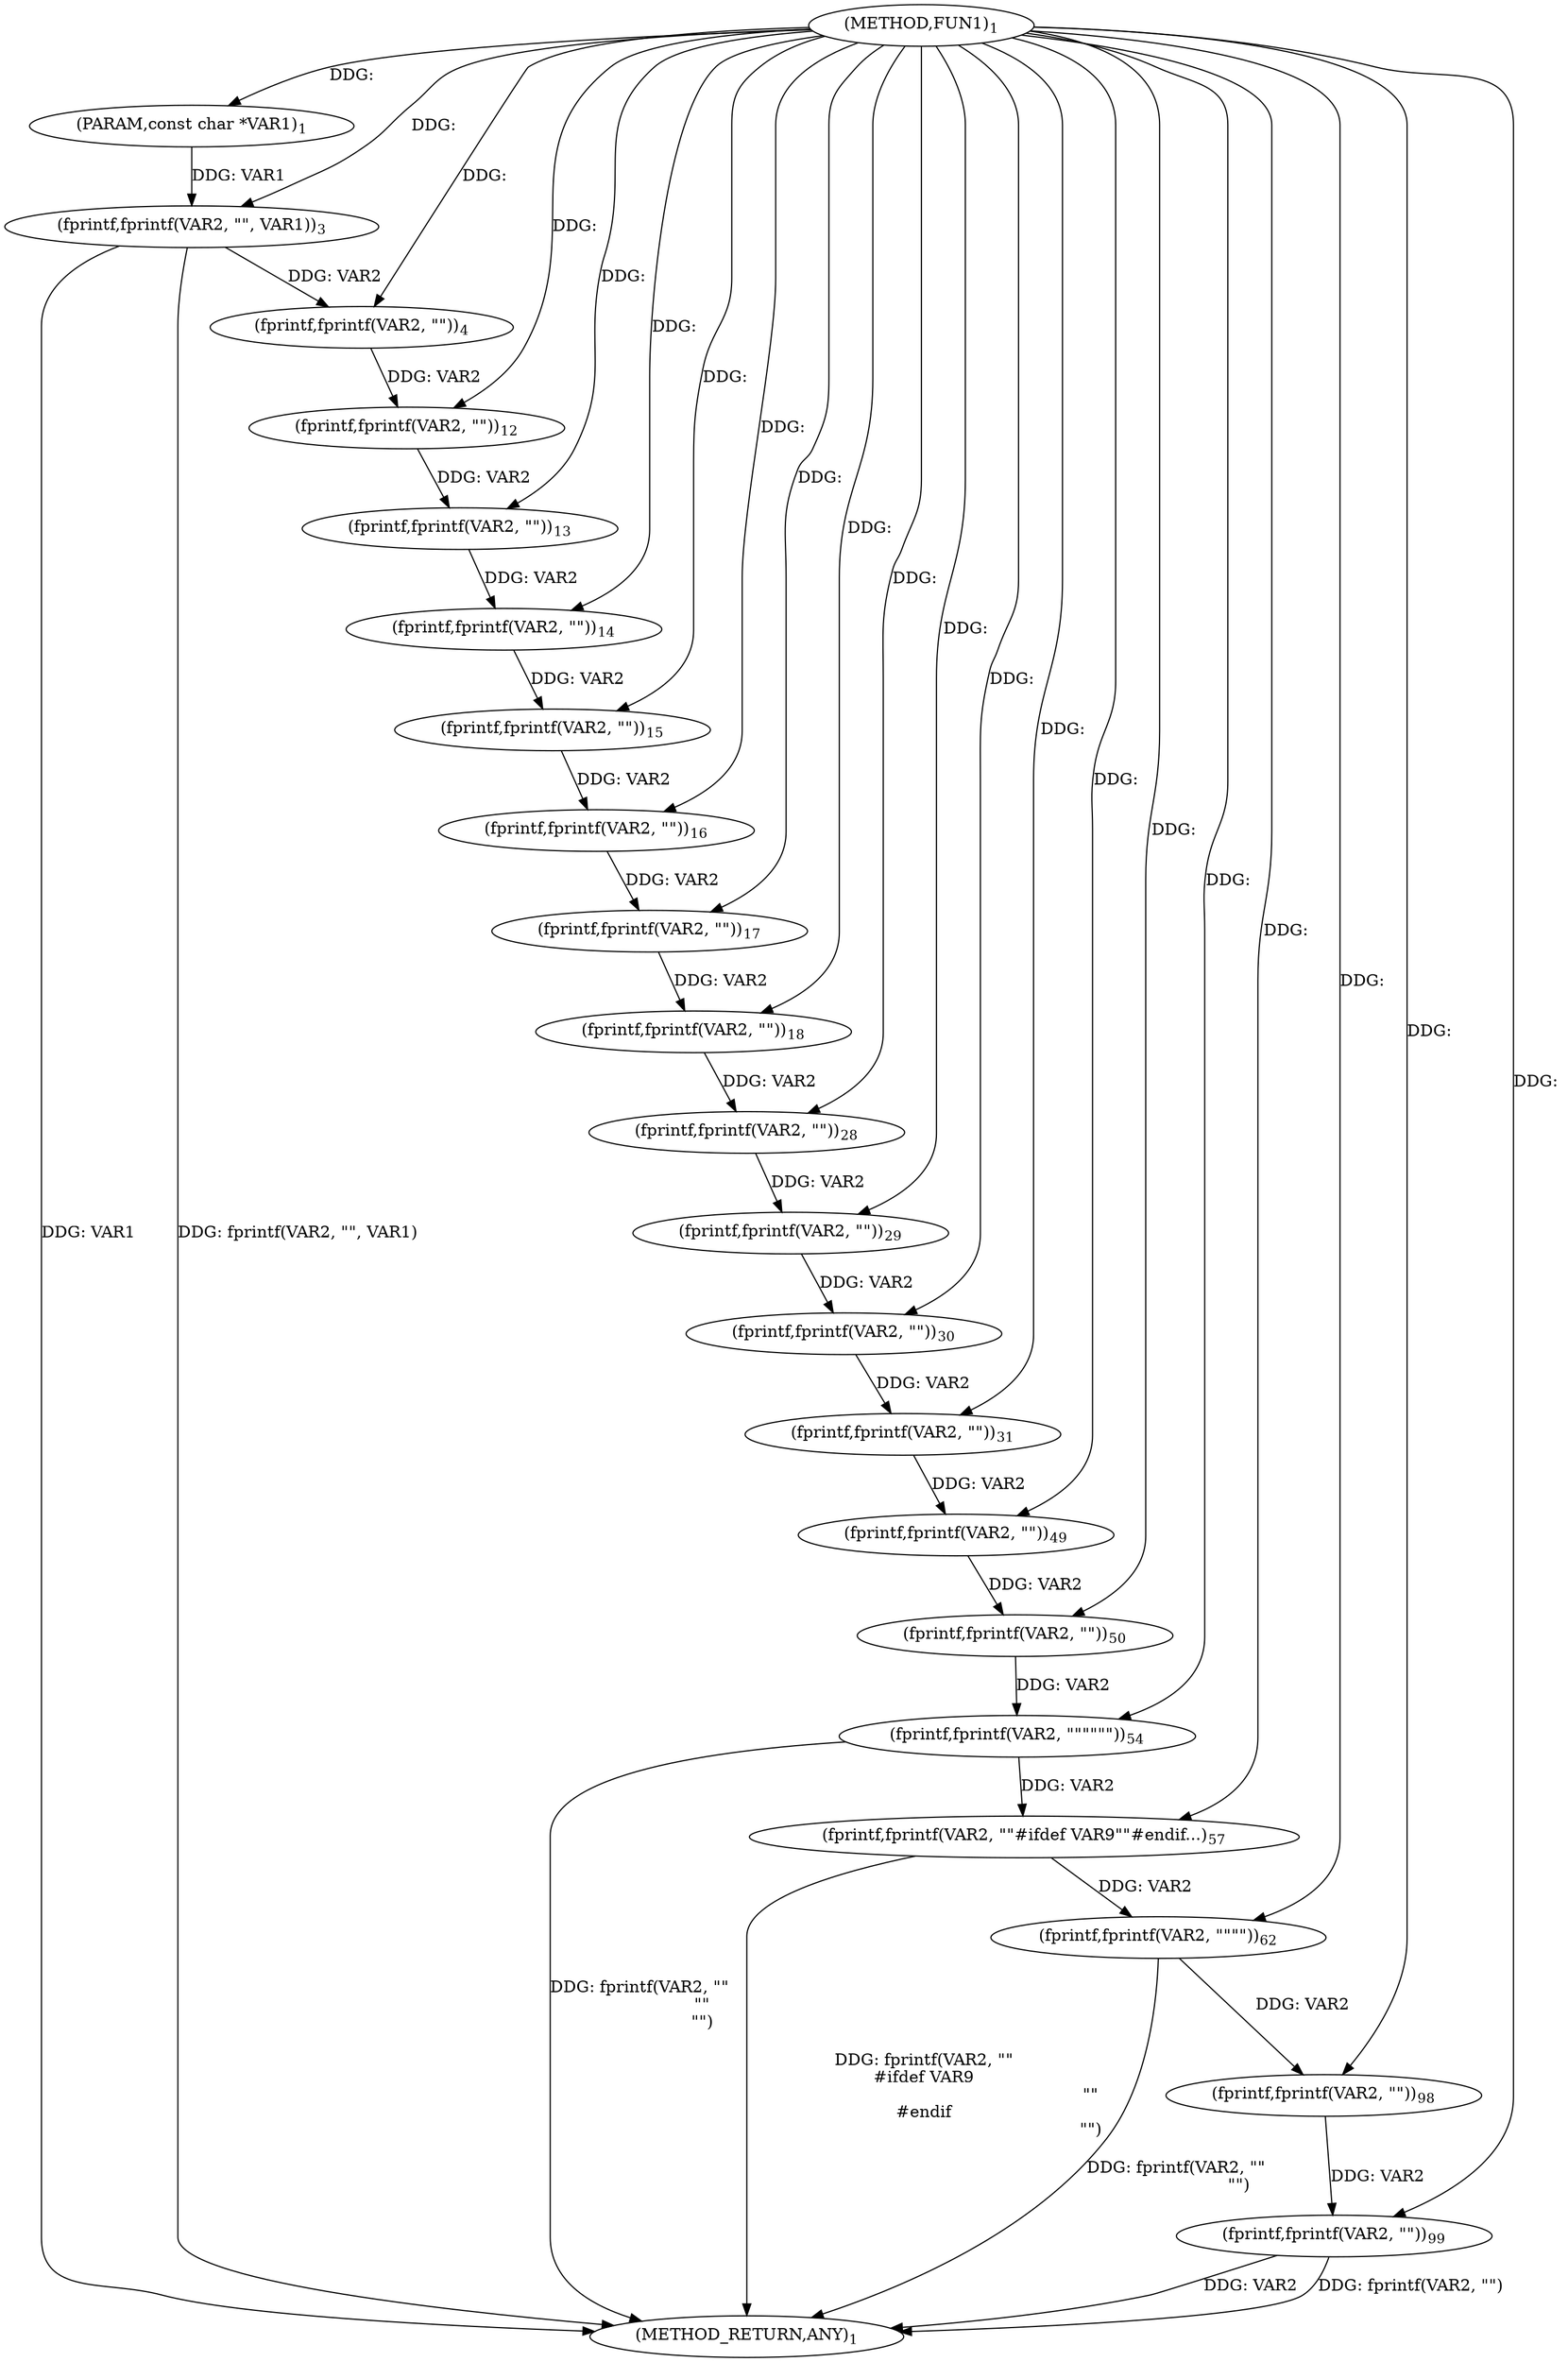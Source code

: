 digraph "FUN1" {  
"8" [label = <(METHOD,FUN1)<SUB>1</SUB>> ]
"72" [label = <(METHOD_RETURN,ANY)<SUB>1</SUB>> ]
"9" [label = <(PARAM,const char *VAR1)<SUB>1</SUB>> ]
"11" [label = <(fprintf,fprintf(VAR2, &quot;&quot;, VAR1))<SUB>3</SUB>> ]
"15" [label = <(fprintf,fprintf(VAR2, &quot;&quot;))<SUB>4</SUB>> ]
"18" [label = <(fprintf,fprintf(VAR2, &quot;&quot;))<SUB>12</SUB>> ]
"21" [label = <(fprintf,fprintf(VAR2, &quot;&quot;))<SUB>13</SUB>> ]
"24" [label = <(fprintf,fprintf(VAR2, &quot;&quot;))<SUB>14</SUB>> ]
"27" [label = <(fprintf,fprintf(VAR2, &quot;&quot;))<SUB>15</SUB>> ]
"30" [label = <(fprintf,fprintf(VAR2, &quot;&quot;))<SUB>16</SUB>> ]
"33" [label = <(fprintf,fprintf(VAR2, &quot;&quot;))<SUB>17</SUB>> ]
"36" [label = <(fprintf,fprintf(VAR2, &quot;&quot;))<SUB>18</SUB>> ]
"39" [label = <(fprintf,fprintf(VAR2, &quot;&quot;))<SUB>28</SUB>> ]
"42" [label = <(fprintf,fprintf(VAR2, &quot;&quot;))<SUB>29</SUB>> ]
"45" [label = <(fprintf,fprintf(VAR2, &quot;&quot;))<SUB>30</SUB>> ]
"48" [label = <(fprintf,fprintf(VAR2, &quot;&quot;))<SUB>31</SUB>> ]
"51" [label = <(fprintf,fprintf(VAR2, &quot;&quot;))<SUB>49</SUB>> ]
"54" [label = <(fprintf,fprintf(VAR2, &quot;&quot;))<SUB>50</SUB>> ]
"57" [label = <(fprintf,fprintf(VAR2, &quot;&quot;
			&quot;&quot;
			&quot;&quot;))<SUB>54</SUB>> ]
"60" [label = <(fprintf,fprintf(VAR2, &quot;&quot;
#ifdef VAR9
								&quot;&quot;
#endif
...)<SUB>57</SUB>> ]
"63" [label = <(fprintf,fprintf(VAR2, &quot;&quot;
			&quot;&quot;))<SUB>62</SUB>> ]
"66" [label = <(fprintf,fprintf(VAR2, &quot;&quot;))<SUB>98</SUB>> ]
"69" [label = <(fprintf,fprintf(VAR2, &quot;&quot;))<SUB>99</SUB>> ]
  "11" -> "72"  [ label = "DDG: VAR1"] 
  "11" -> "72"  [ label = "DDG: fprintf(VAR2, &quot;&quot;, VAR1)"] 
  "57" -> "72"  [ label = "DDG: fprintf(VAR2, &quot;&quot;
			&quot;&quot;
			&quot;&quot;)"] 
  "60" -> "72"  [ label = "DDG: fprintf(VAR2, &quot;&quot;
#ifdef VAR9
								&quot;&quot;
#endif
								&quot;&quot;)"] 
  "63" -> "72"  [ label = "DDG: fprintf(VAR2, &quot;&quot;
			&quot;&quot;)"] 
  "69" -> "72"  [ label = "DDG: VAR2"] 
  "69" -> "72"  [ label = "DDG: fprintf(VAR2, &quot;&quot;)"] 
  "8" -> "9"  [ label = "DDG: "] 
  "8" -> "11"  [ label = "DDG: "] 
  "9" -> "11"  [ label = "DDG: VAR1"] 
  "11" -> "15"  [ label = "DDG: VAR2"] 
  "8" -> "15"  [ label = "DDG: "] 
  "15" -> "18"  [ label = "DDG: VAR2"] 
  "8" -> "18"  [ label = "DDG: "] 
  "18" -> "21"  [ label = "DDG: VAR2"] 
  "8" -> "21"  [ label = "DDG: "] 
  "21" -> "24"  [ label = "DDG: VAR2"] 
  "8" -> "24"  [ label = "DDG: "] 
  "24" -> "27"  [ label = "DDG: VAR2"] 
  "8" -> "27"  [ label = "DDG: "] 
  "27" -> "30"  [ label = "DDG: VAR2"] 
  "8" -> "30"  [ label = "DDG: "] 
  "30" -> "33"  [ label = "DDG: VAR2"] 
  "8" -> "33"  [ label = "DDG: "] 
  "33" -> "36"  [ label = "DDG: VAR2"] 
  "8" -> "36"  [ label = "DDG: "] 
  "36" -> "39"  [ label = "DDG: VAR2"] 
  "8" -> "39"  [ label = "DDG: "] 
  "39" -> "42"  [ label = "DDG: VAR2"] 
  "8" -> "42"  [ label = "DDG: "] 
  "42" -> "45"  [ label = "DDG: VAR2"] 
  "8" -> "45"  [ label = "DDG: "] 
  "45" -> "48"  [ label = "DDG: VAR2"] 
  "8" -> "48"  [ label = "DDG: "] 
  "48" -> "51"  [ label = "DDG: VAR2"] 
  "8" -> "51"  [ label = "DDG: "] 
  "51" -> "54"  [ label = "DDG: VAR2"] 
  "8" -> "54"  [ label = "DDG: "] 
  "54" -> "57"  [ label = "DDG: VAR2"] 
  "8" -> "57"  [ label = "DDG: "] 
  "57" -> "60"  [ label = "DDG: VAR2"] 
  "8" -> "60"  [ label = "DDG: "] 
  "60" -> "63"  [ label = "DDG: VAR2"] 
  "8" -> "63"  [ label = "DDG: "] 
  "63" -> "66"  [ label = "DDG: VAR2"] 
  "8" -> "66"  [ label = "DDG: "] 
  "66" -> "69"  [ label = "DDG: VAR2"] 
  "8" -> "69"  [ label = "DDG: "] 
}
